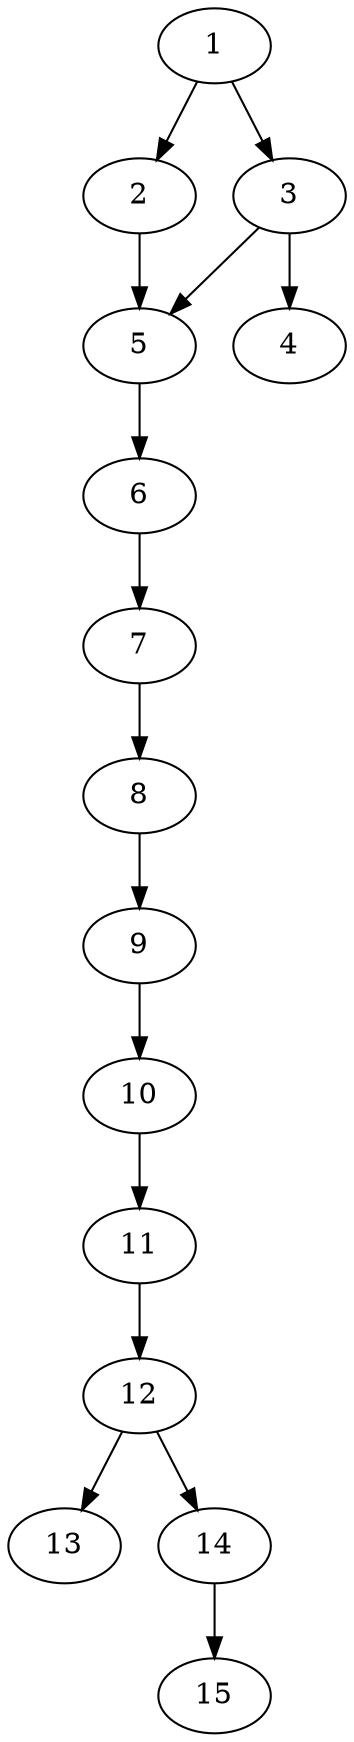 // DAG automatically generated by daggen at Thu Oct  3 13:59:27 2019
// ./daggen --dot -n 15 --ccr 0.3 --fat 0.3 --regular 0.5 --density 0.6 --mindata 5242880 --maxdata 52428800 
digraph G {
  1 [size="174103893", alpha="0.09", expect_size="52231168"] 
  1 -> 2 [size ="52231168"]
  1 -> 3 [size ="52231168"]
  2 [size="49506987", alpha="0.04", expect_size="14852096"] 
  2 -> 5 [size ="14852096"]
  3 [size="114650453", alpha="0.07", expect_size="34395136"] 
  3 -> 4 [size ="34395136"]
  3 -> 5 [size ="34395136"]
  4 [size="74448213", alpha="0.08", expect_size="22334464"] 
  5 [size="164850347", alpha="0.04", expect_size="49455104"] 
  5 -> 6 [size ="49455104"]
  6 [size="22760107", alpha="0.11", expect_size="6828032"] 
  6 -> 7 [size ="6828032"]
  7 [size="80694613", alpha="0.01", expect_size="24208384"] 
  7 -> 8 [size ="24208384"]
  8 [size="39714133", alpha="0.03", expect_size="11914240"] 
  8 -> 9 [size ="11914240"]
  9 [size="69956267", alpha="0.07", expect_size="20986880"] 
  9 -> 10 [size ="20986880"]
  10 [size="94784853", alpha="0.18", expect_size="28435456"] 
  10 -> 11 [size ="28435456"]
  11 [size="103686827", alpha="0.08", expect_size="31106048"] 
  11 -> 12 [size ="31106048"]
  12 [size="20432213", alpha="0.10", expect_size="6129664"] 
  12 -> 13 [size ="6129664"]
  12 -> 14 [size ="6129664"]
  13 [size="48124587", alpha="0.07", expect_size="14437376"] 
  14 [size="104649387", alpha="0.16", expect_size="31394816"] 
  14 -> 15 [size ="31394816"]
  15 [size="168557227", alpha="0.16", expect_size="50567168"] 
}

